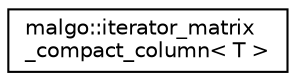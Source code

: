 digraph "Graphical Class Hierarchy"
{
  edge [fontname="Helvetica",fontsize="10",labelfontname="Helvetica",labelfontsize="10"];
  node [fontname="Helvetica",fontsize="10",shape=record];
  rankdir="LR";
  Node1 [label="malgo::iterator_matrix\l_compact_column\< T \>",height=0.2,width=0.4,color="black", fillcolor="white", style="filled",URL="$structmalgo_1_1iterator__matrix__compact__column.html"];
}

